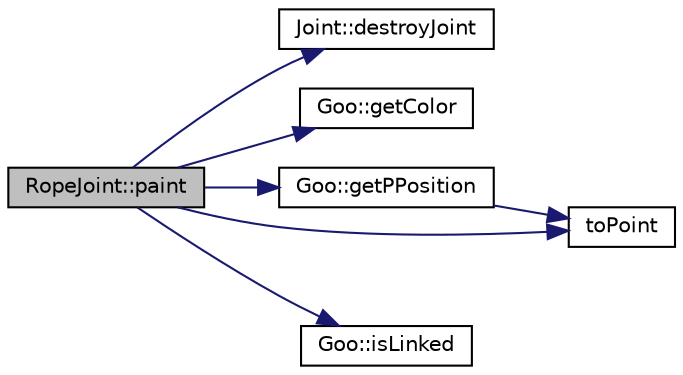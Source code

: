 digraph G
{
  edge [fontname="Helvetica",fontsize="10",labelfontname="Helvetica",labelfontsize="10"];
  node [fontname="Helvetica",fontsize="10",shape=record];
  rankdir="LR";
  Node1 [label="RopeJoint::paint",height=0.2,width=0.4,color="black", fillcolor="grey75", style="filled" fontcolor="black"];
  Node1 -> Node2 [color="midnightblue",fontsize="10",style="solid",fontname="Helvetica"];
  Node2 [label="Joint::destroyJoint",height=0.2,width=0.4,color="black", fillcolor="white", style="filled",URL="$classJoint.html#a05d22bc2560980102fa881db8c665f58"];
  Node1 -> Node3 [color="midnightblue",fontsize="10",style="solid",fontname="Helvetica"];
  Node3 [label="Goo::getColor",height=0.2,width=0.4,color="black", fillcolor="white", style="filled",URL="$classGoo.html#a0277ee0245a12ac78d9514835fad0490"];
  Node1 -> Node4 [color="midnightblue",fontsize="10",style="solid",fontname="Helvetica"];
  Node4 [label="Goo::getPPosition",height=0.2,width=0.4,color="black", fillcolor="white", style="filled",URL="$classGoo.html#a7396488f837512c3e887f15fb82dcb8f"];
  Node4 -> Node5 [color="midnightblue",fontsize="10",style="solid",fontname="Helvetica"];
  Node5 [label="toPoint",height=0.2,width=0.4,color="black", fillcolor="white", style="filled",URL="$tools_8h.html#a94f703d943194650c89dfc581bab6b14",tooltip="Convert a b2Vec2 in a QPoint."];
  Node1 -> Node6 [color="midnightblue",fontsize="10",style="solid",fontname="Helvetica"];
  Node6 [label="Goo::isLinked",height=0.2,width=0.4,color="black", fillcolor="white", style="filled",URL="$classGoo.html#aed176edac944a149551eab016e6f0d6a"];
  Node1 -> Node5 [color="midnightblue",fontsize="10",style="solid",fontname="Helvetica"];
}

